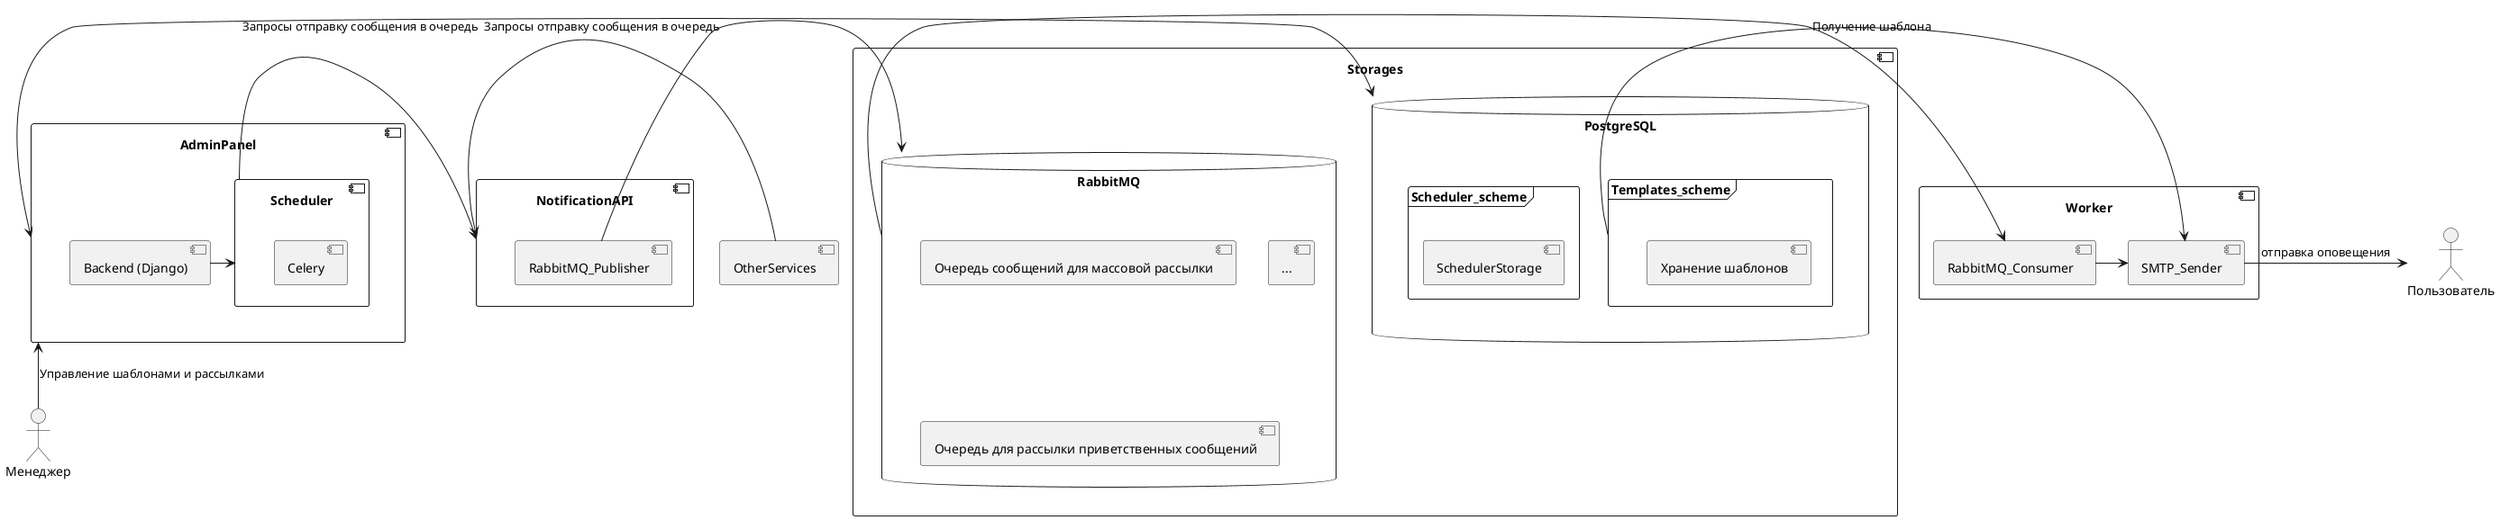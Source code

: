@startuml
skinparam componentStyle uml2
actor Пользователь as Client
actor Менеджер as Manager


component "AdminPanel" {
    component [Scheduler] as Scheduler {
        [Celery] as Celery
    }
    [Backend (Django)] as Django
    Django -> Scheduler
}

component "NotificationAPI" {
    [RabbitMQ_Publisher] as RabbitMQ_Publisher
}

component "Worker" {
    [RabbitMQ_Consumer] as RabbitMQ_Consumer
    [SMTP_Sender] as SMTP_Sender
}

component "OtherServices"


component "Storages" {
    database PostgreSQL {
        frame "Templates_scheme" {
            [Хранение шаблонов] as TemplateStorage
        }
        frame "Scheduler_scheme" {
            [Хранение информации о планируемых задачах] as "SchedulerStorage"
        }
    }
    database RabbitMQ {
        [Очередь сообщений для массовой рассылки] as Mailing_Queue
        [...] as Another_Queue
        [Очередь для рассылки приветственных сообщений] as Welcome_Queue
    }
}


Manager -up-> AdminPanel: Управление шаблонами и рассылками

Scheduler -> NotificationAPI: Запросы отправку сообщения в очередь
OtherServices -> NotificationAPI: Запросы отправку сообщения в очередь

Templates_scheme -> SMTP_Sender: Получение шаблона
AdminPanel <-> PostgreSQL

RabbitMQ_Publisher -> RabbitMQ
RabbitMQ -> RabbitMQ_Consumer
RabbitMQ_Consumer -> SMTP_Sender
SMTP_Sender -> Client: отправка оповещения
@enduml